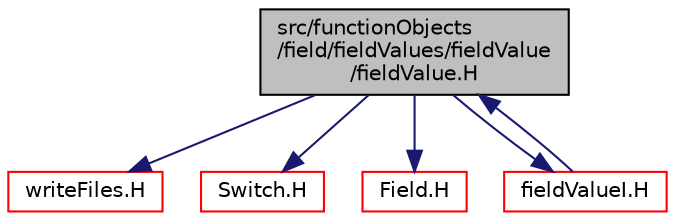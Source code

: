digraph "src/functionObjects/field/fieldValues/fieldValue/fieldValue.H"
{
  bgcolor="transparent";
  edge [fontname="Helvetica",fontsize="10",labelfontname="Helvetica",labelfontsize="10"];
  node [fontname="Helvetica",fontsize="10",shape=record];
  Node1 [label="src/functionObjects\l/field/fieldValues/fieldValue\l/fieldValue.H",height=0.2,width=0.4,color="black", fillcolor="grey75", style="filled", fontcolor="black"];
  Node1 -> Node2 [color="midnightblue",fontsize="10",style="solid",fontname="Helvetica"];
  Node2 [label="writeFiles.H",height=0.2,width=0.4,color="red",URL="$a08073.html"];
  Node1 -> Node3 [color="midnightblue",fontsize="10",style="solid",fontname="Helvetica"];
  Node3 [label="Switch.H",height=0.2,width=0.4,color="red",URL="$a09150.html"];
  Node1 -> Node4 [color="midnightblue",fontsize="10",style="solid",fontname="Helvetica"];
  Node4 [label="Field.H",height=0.2,width=0.4,color="red",URL="$a08269.html"];
  Node1 -> Node5 [color="midnightblue",fontsize="10",style="solid",fontname="Helvetica"];
  Node5 [label="fieldValueI.H",height=0.2,width=0.4,color="red",URL="$a06368.html"];
  Node5 -> Node1 [color="midnightblue",fontsize="10",style="solid",fontname="Helvetica"];
}
